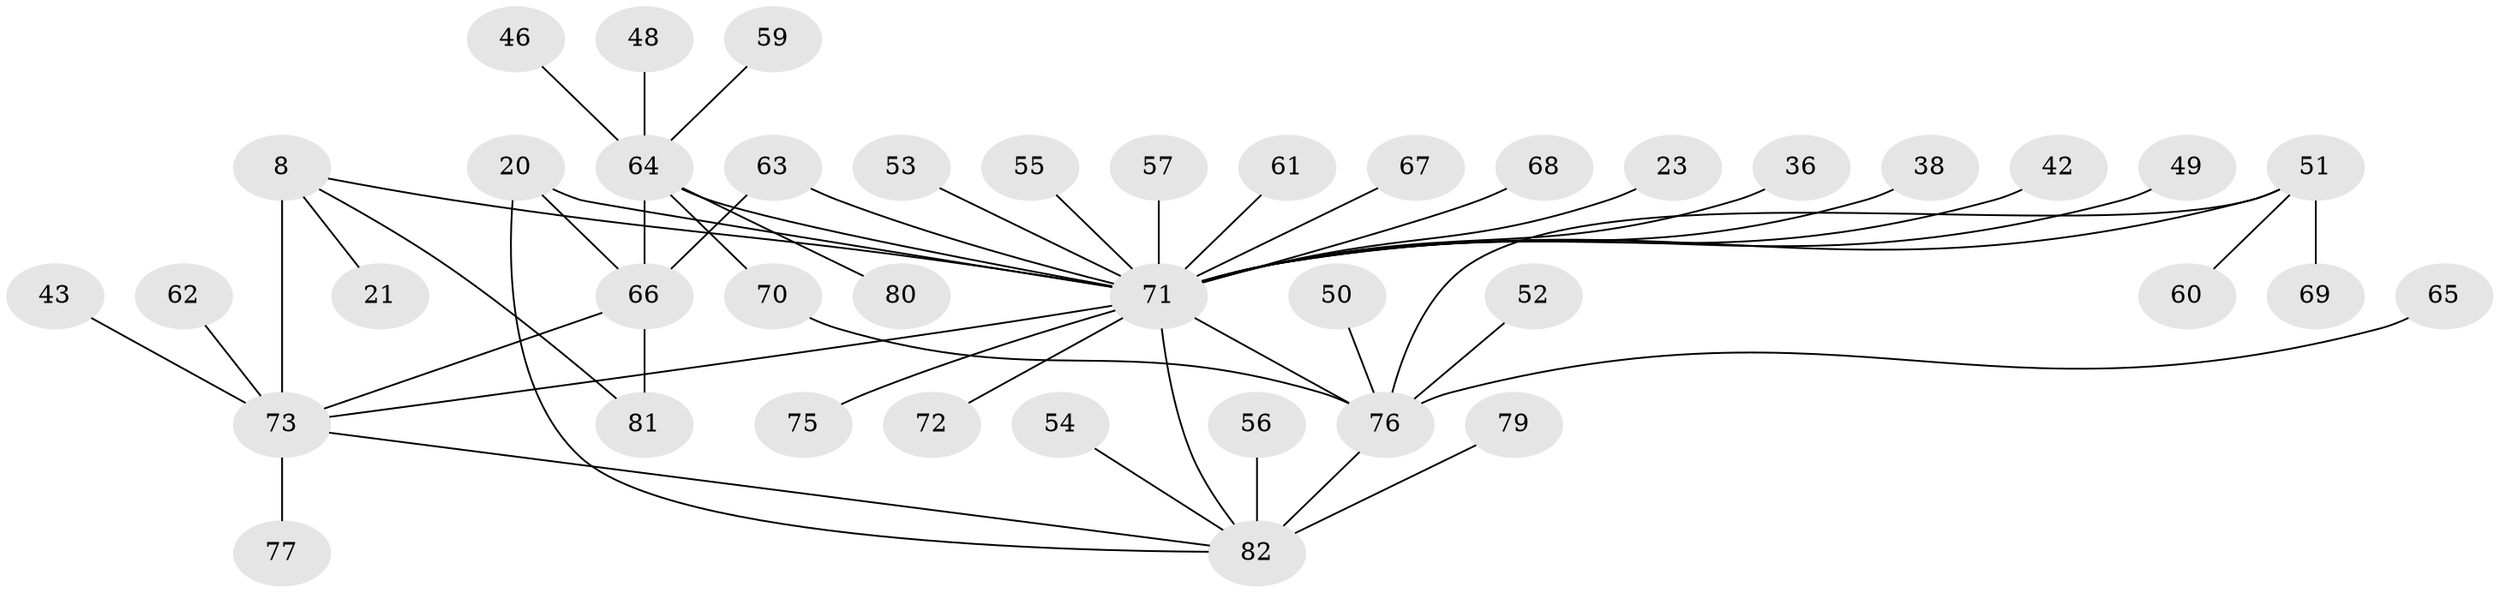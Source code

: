// original degree distribution, {8: 0.04878048780487805, 9: 0.036585365853658534, 3: 0.04878048780487805, 7: 0.036585365853658534, 6: 0.036585365853658534, 10: 0.012195121951219513, 4: 0.04878048780487805, 12: 0.012195121951219513, 5: 0.012195121951219513, 1: 0.573170731707317, 2: 0.13414634146341464}
// Generated by graph-tools (version 1.1) at 2025/54/03/09/25 04:54:21]
// undirected, 41 vertices, 50 edges
graph export_dot {
graph [start="1"]
  node [color=gray90,style=filled];
  8 [super="+5"];
  20 [super="+18"];
  21;
  23;
  36;
  38;
  42 [super="+29"];
  43;
  46;
  48;
  49;
  50;
  51 [super="+14"];
  52;
  53;
  54;
  55;
  56;
  57;
  59;
  60;
  61;
  62;
  63 [super="+58"];
  64 [super="+39+41+45+2+28+40"];
  65;
  66 [super="+31+37+19"];
  67;
  68;
  69;
  70;
  71 [super="+16+22+4"];
  72;
  73 [super="+33"];
  75;
  76 [super="+74+32"];
  77;
  79;
  80;
  81;
  82 [super="+27+30+78+12+24+25+34+44+47"];
  8 -- 21;
  8 -- 71;
  8 -- 81;
  8 -- 73 [weight=4];
  20 -- 71;
  20 -- 82;
  20 -- 66 [weight=4];
  23 -- 71;
  36 -- 71;
  38 -- 71;
  42 -- 71;
  43 -- 73;
  46 -- 64;
  48 -- 64;
  49 -- 71;
  50 -- 76;
  51 -- 71 [weight=5];
  51 -- 69;
  51 -- 60;
  51 -- 76;
  52 -- 76;
  53 -- 71;
  54 -- 82;
  55 -- 71;
  56 -- 82;
  57 -- 71;
  59 -- 64;
  61 -- 71;
  62 -- 73;
  63 -- 71;
  63 -- 66;
  64 -- 70;
  64 -- 71 [weight=5];
  64 -- 80;
  64 -- 66;
  65 -- 76;
  66 -- 81;
  66 -- 73;
  67 -- 71;
  68 -- 71;
  70 -- 76;
  71 -- 72;
  71 -- 76 [weight=2];
  71 -- 82 [weight=2];
  71 -- 75;
  71 -- 73 [weight=2];
  73 -- 77;
  73 -- 82;
  76 -- 82 [weight=4];
  79 -- 82;
}
